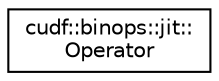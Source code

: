 digraph "Graphical Class Hierarchy"
{
  edge [fontname="Helvetica",fontsize="10",labelfontname="Helvetica",labelfontsize="10"];
  node [fontname="Helvetica",fontsize="10",shape=record];
  rankdir="LR";
  Node0 [label="cudf::binops::jit::\lOperator",height=0.2,width=0.4,color="black", fillcolor="white", style="filled",URL="$classcudf_1_1binops_1_1jit_1_1Operator.html"];
}
